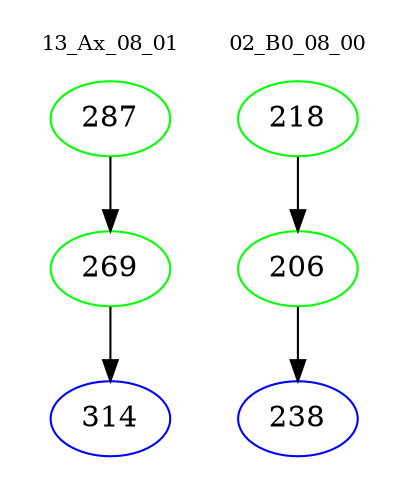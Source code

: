 digraph{
subgraph cluster_0 {
color = white
label = "13_Ax_08_01";
fontsize=10;
T0_287 [label="287", color="green"]
T0_287 -> T0_269 [color="black"]
T0_269 [label="269", color="green"]
T0_269 -> T0_314 [color="black"]
T0_314 [label="314", color="blue"]
}
subgraph cluster_1 {
color = white
label = "02_B0_08_00";
fontsize=10;
T1_218 [label="218", color="green"]
T1_218 -> T1_206 [color="black"]
T1_206 [label="206", color="green"]
T1_206 -> T1_238 [color="black"]
T1_238 [label="238", color="blue"]
}
}

